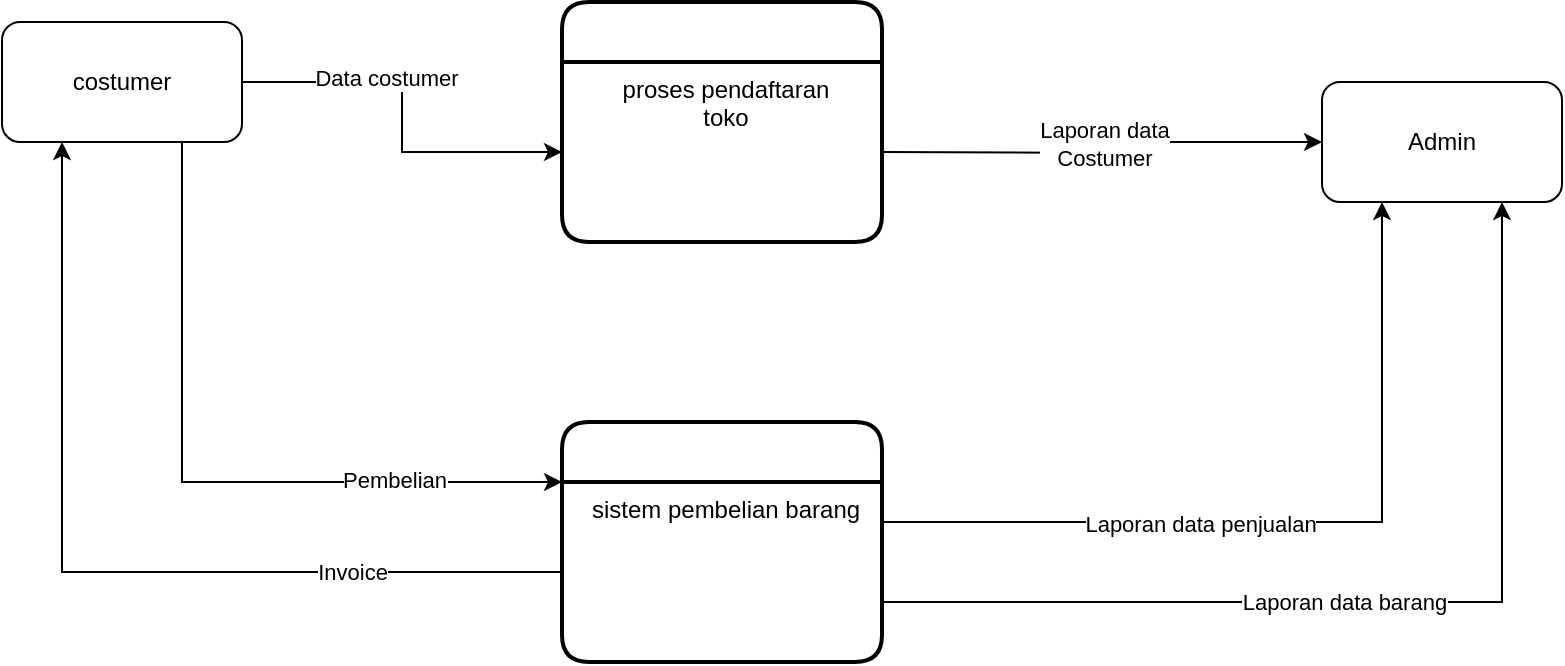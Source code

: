 <mxfile version="15.8.7" type="device"><diagram id="REjM_rSFD0EZKHpaY7BX" name="Page-1"><mxGraphModel dx="1718" dy="432" grid="1" gridSize="10" guides="1" tooltips="1" connect="1" arrows="1" fold="1" page="1" pageScale="1" pageWidth="850" pageHeight="1100" math="0" shadow="0"><root><mxCell id="0"/><mxCell id="1" parent="0"/><mxCell id="-FpHsgy0lbUkpUQsl0c4-6" style="edgeStyle=orthogonalEdgeStyle;rounded=0;orthogonalLoop=1;jettySize=auto;html=1;entryX=0;entryY=0.5;entryDx=0;entryDy=0;" edge="1" parent="1" source="-FpHsgy0lbUkpUQsl0c4-1" target="-FpHsgy0lbUkpUQsl0c4-3"><mxGeometry relative="1" as="geometry"/></mxCell><mxCell id="-FpHsgy0lbUkpUQsl0c4-7" value="Data costumer" style="edgeLabel;html=1;align=center;verticalAlign=middle;resizable=0;points=[];" vertex="1" connectable="0" parent="-FpHsgy0lbUkpUQsl0c4-6"><mxGeometry x="-0.268" y="2" relative="1" as="geometry"><mxPoint as="offset"/></mxGeometry></mxCell><mxCell id="-FpHsgy0lbUkpUQsl0c4-13" style="edgeStyle=orthogonalEdgeStyle;rounded=0;orthogonalLoop=1;jettySize=auto;html=1;entryX=0;entryY=0;entryDx=0;entryDy=0;" edge="1" parent="1" source="-FpHsgy0lbUkpUQsl0c4-1" target="-FpHsgy0lbUkpUQsl0c4-12"><mxGeometry relative="1" as="geometry"><Array as="points"><mxPoint x="50" y="560"/></Array></mxGeometry></mxCell><mxCell id="-FpHsgy0lbUkpUQsl0c4-14" value="Pembelian" style="edgeLabel;html=1;align=center;verticalAlign=middle;resizable=0;points=[];" vertex="1" connectable="0" parent="-FpHsgy0lbUkpUQsl0c4-13"><mxGeometry x="0.533" y="1" relative="1" as="geometry"><mxPoint as="offset"/></mxGeometry></mxCell><mxCell id="-FpHsgy0lbUkpUQsl0c4-1" value="costumer" style="rounded=1;whiteSpace=wrap;html=1;" vertex="1" parent="1"><mxGeometry x="-40" y="330" width="120" height="60" as="geometry"/></mxCell><mxCell id="-FpHsgy0lbUkpUQsl0c4-2" value="" style="swimlane;childLayout=stackLayout;horizontal=1;startSize=30;horizontalStack=0;rounded=1;fontSize=14;fontStyle=0;strokeWidth=2;resizeParent=0;resizeLast=1;shadow=0;dashed=0;align=center;" vertex="1" parent="1"><mxGeometry x="240" y="320" width="160" height="120" as="geometry"/></mxCell><mxCell id="-FpHsgy0lbUkpUQsl0c4-3" value="proses pendaftaran&#10;toko" style="align=center;strokeColor=none;fillColor=none;spacingLeft=4;fontSize=12;verticalAlign=top;resizable=0;rotatable=0;part=1;" vertex="1" parent="-FpHsgy0lbUkpUQsl0c4-2"><mxGeometry y="30" width="160" height="90" as="geometry"/></mxCell><mxCell id="-FpHsgy0lbUkpUQsl0c4-8" value="Admin" style="rounded=1;whiteSpace=wrap;html=1;" vertex="1" parent="1"><mxGeometry x="620" y="360" width="120" height="60" as="geometry"/></mxCell><mxCell id="-FpHsgy0lbUkpUQsl0c4-9" style="edgeStyle=orthogonalEdgeStyle;rounded=0;orthogonalLoop=1;jettySize=auto;html=1;entryX=0;entryY=0.5;entryDx=0;entryDy=0;" edge="1" parent="1" target="-FpHsgy0lbUkpUQsl0c4-8"><mxGeometry relative="1" as="geometry"><mxPoint x="400" y="395" as="sourcePoint"/><mxPoint x="540" y="380" as="targetPoint"/></mxGeometry></mxCell><mxCell id="-FpHsgy0lbUkpUQsl0c4-10" value="Laporan data&lt;br&gt;Costumer" style="edgeLabel;html=1;align=center;verticalAlign=middle;resizable=0;points=[];" vertex="1" connectable="0" parent="-FpHsgy0lbUkpUQsl0c4-9"><mxGeometry x="-0.303" y="-2" relative="1" as="geometry"><mxPoint x="32" y="-7" as="offset"/></mxGeometry></mxCell><mxCell id="-FpHsgy0lbUkpUQsl0c4-17" style="edgeStyle=orthogonalEdgeStyle;rounded=0;orthogonalLoop=1;jettySize=auto;html=1;entryX=0.75;entryY=1;entryDx=0;entryDy=0;" edge="1" parent="1" source="-FpHsgy0lbUkpUQsl0c4-11" target="-FpHsgy0lbUkpUQsl0c4-8"><mxGeometry relative="1" as="geometry"><Array as="points"><mxPoint x="710" y="620"/></Array></mxGeometry></mxCell><mxCell id="-FpHsgy0lbUkpUQsl0c4-19" value="Laporan data barang" style="edgeLabel;html=1;align=center;verticalAlign=middle;resizable=0;points=[];" vertex="1" connectable="0" parent="-FpHsgy0lbUkpUQsl0c4-17"><mxGeometry x="-0.096" relative="1" as="geometry"><mxPoint as="offset"/></mxGeometry></mxCell><mxCell id="-FpHsgy0lbUkpUQsl0c4-11" value="" style="swimlane;childLayout=stackLayout;horizontal=1;startSize=30;horizontalStack=0;rounded=1;fontSize=14;fontStyle=0;strokeWidth=2;resizeParent=0;resizeLast=1;shadow=0;dashed=0;align=center;" vertex="1" parent="1"><mxGeometry x="240" y="530" width="160" height="120" as="geometry"/></mxCell><mxCell id="-FpHsgy0lbUkpUQsl0c4-12" value="sistem pembelian barang" style="align=center;strokeColor=none;fillColor=none;spacingLeft=4;fontSize=12;verticalAlign=top;resizable=0;rotatable=0;part=1;" vertex="1" parent="-FpHsgy0lbUkpUQsl0c4-11"><mxGeometry y="30" width="160" height="90" as="geometry"/></mxCell><mxCell id="-FpHsgy0lbUkpUQsl0c4-15" style="edgeStyle=orthogonalEdgeStyle;rounded=0;orthogonalLoop=1;jettySize=auto;html=1;entryX=0.25;entryY=1;entryDx=0;entryDy=0;" edge="1" parent="1" source="-FpHsgy0lbUkpUQsl0c4-12" target="-FpHsgy0lbUkpUQsl0c4-1"><mxGeometry relative="1" as="geometry"/></mxCell><mxCell id="-FpHsgy0lbUkpUQsl0c4-16" value="Invoice" style="edgeLabel;html=1;align=center;verticalAlign=middle;resizable=0;points=[];" vertex="1" connectable="0" parent="-FpHsgy0lbUkpUQsl0c4-15"><mxGeometry x="-0.548" relative="1" as="geometry"><mxPoint as="offset"/></mxGeometry></mxCell><mxCell id="-FpHsgy0lbUkpUQsl0c4-20" style="edgeStyle=orthogonalEdgeStyle;rounded=0;orthogonalLoop=1;jettySize=auto;html=1;entryX=0.25;entryY=1;entryDx=0;entryDy=0;" edge="1" parent="1" source="-FpHsgy0lbUkpUQsl0c4-12" target="-FpHsgy0lbUkpUQsl0c4-8"><mxGeometry relative="1" as="geometry"><Array as="points"><mxPoint x="650" y="580"/></Array></mxGeometry></mxCell><mxCell id="-FpHsgy0lbUkpUQsl0c4-21" value="Laporan data penjualan" style="edgeLabel;html=1;align=center;verticalAlign=middle;resizable=0;points=[];" vertex="1" connectable="0" parent="-FpHsgy0lbUkpUQsl0c4-20"><mxGeometry x="-0.226" y="-1" relative="1" as="geometry"><mxPoint as="offset"/></mxGeometry></mxCell></root></mxGraphModel></diagram></mxfile>